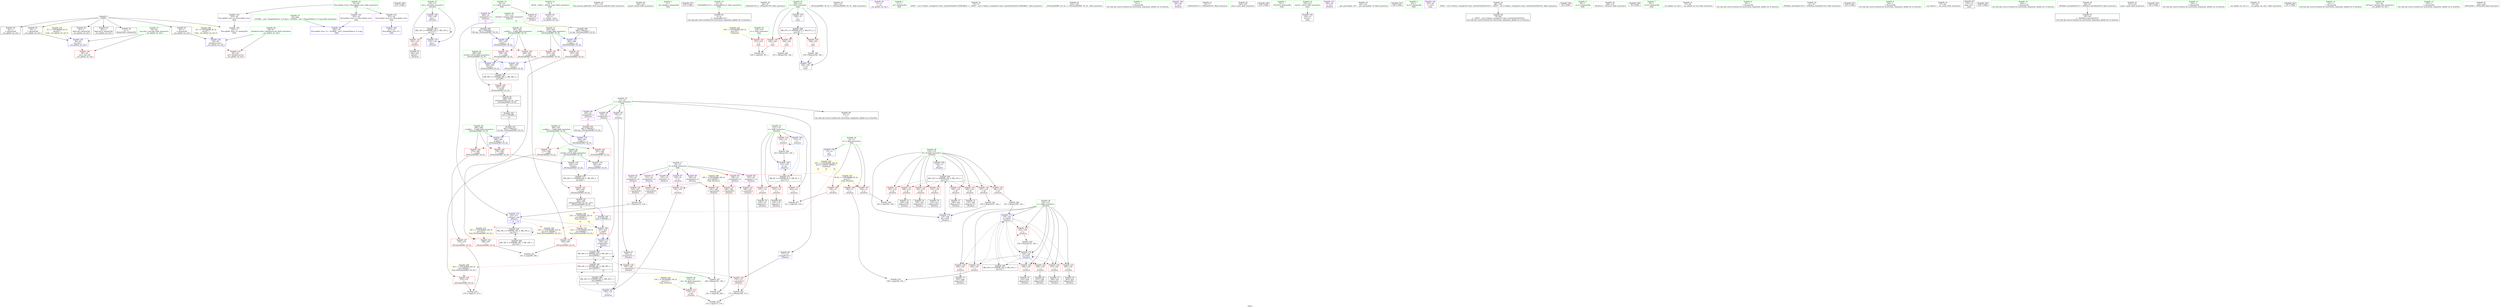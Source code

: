 digraph "SVFG" {
	label="SVFG";

	Node0x55adc8c006b0 [shape=record,color=grey,label="{NodeID: 0\nNullPtr}"];
	Node0x55adc8c006b0 -> Node0x55adc8c20ee0[style=solid];
	Node0x55adc8c006b0 -> Node0x55adc8c20fe0[style=solid];
	Node0x55adc8c006b0 -> Node0x55adc8c210b0[style=solid];
	Node0x55adc8c006b0 -> Node0x55adc8c21180[style=solid];
	Node0x55adc8c006b0 -> Node0x55adc8c21250[style=solid];
	Node0x55adc8c006b0 -> Node0x55adc8c21320[style=solid];
	Node0x55adc8c006b0 -> Node0x55adc8c27590[style=solid];
	Node0x55adc8c4ee00 [shape=record,color=black,label="{NodeID: 346\n323 = PHI()\n}"];
	Node0x55adc8c385a0 [shape=record,color=black,label="{NodeID: 263\nMR_12V_3 = PHI(MR_12V_5, MR_12V_2, )\npts\{117 \}\n}"];
	Node0x55adc8c385a0 -> Node0x55adc8c24fa0[style=dashed];
	Node0x55adc8c385a0 -> Node0x55adc8c27c40[style=dashed];
	Node0x55adc8c385a0 -> Node0x55adc8c385a0[style=dashed];
	Node0x55adc8c28460 [shape=record,color=blue,label="{NodeID: 180\n291\<--287\n__a.addr\<--__a\n_ZSt3minIiERKT_S2_S2_\n}"];
	Node0x55adc8c28460 -> Node0x55adc8c26a70[style=dashed];
	Node0x55adc8c28460 -> Node0x55adc8c26b40[style=dashed];
	Node0x55adc8c1f6e0 [shape=record,color=purple,label="{NodeID: 97\n194\<--21\narrayidx22\<--t\n_Z5solvev\n}"];
	Node0x55adc8c1f6e0 -> Node0x55adc8c25fe0[style=solid];
	Node0x55adc8c1d660 [shape=record,color=green,label="{NodeID: 14\n4\<--6\n_ZStL8__ioinit\<--_ZStL8__ioinit_field_insensitive\nGlob }"];
	Node0x55adc8c1d660 -> Node0x55adc8c224f0[style=solid];
	Node0x55adc8c202d0 [shape=record,color=red,label="{NodeID: 111\n129\<--112\n\<--i\n_Z5solvev\n}"];
	Node0x55adc8c202d0 -> Node0x55adc8c2e000[style=solid];
	Node0x55adc8c1e3c0 [shape=record,color=green,label="{NodeID: 28\n66\<--67\nehselector.slot\<--ehselector.slot_field_insensitive\n__cxx_global_var_init.1\n}"];
	Node0x55adc8c1e3c0 -> Node0x55adc8c20200[style=solid];
	Node0x55adc8c1e3c0 -> Node0x55adc8c27760[style=solid];
	Node0x55adc8c256f0 [shape=record,color=red,label="{NodeID: 125\n184\<--120\n\<--j\n_Z5solvev\n}"];
	Node0x55adc8c256f0 -> Node0x55adc8c2da00[style=solid];
	Node0x55adc8c1f070 [shape=record,color=green,label="{NodeID: 42\n152\<--153\nllvm.memset.p0i8.i64\<--llvm.memset.p0i8.i64_field_insensitive\n}"];
	Node0x55adc8c26250 [shape=record,color=red,label="{NodeID: 139\n216\<--215\n\<--arrayidx35\n_Z5solvev\n}"];
	Node0x55adc8c26250 -> Node0x55adc8c2ce00[style=solid];
	Node0x55adc8c20ce0 [shape=record,color=green,label="{NodeID: 56\n334\<--335\nprintf\<--printf_field_insensitive\n}"];
	Node0x55adc8c26db0 [shape=record,color=red,label="{NodeID: 153\n298\<--297\n\<--\n_ZSt3minIiERKT_S2_S2_\n}"];
	Node0x55adc8c26db0 -> Node0x55adc8c2d580[style=solid];
	Node0x55adc8c21990 [shape=record,color=black,label="{NodeID: 70\n138\<--137\nidxprom2\<--\n_Z5solvev\n}"];
	Node0x55adc8c2d580 [shape=record,color=grey,label="{NodeID: 250\n301 = cmp(298, 300, )\n}"];
	Node0x55adc8c279d0 [shape=record,color=blue,label="{NodeID: 167\n156\<--155\n\<--\n_Z5solvev\n}"];
	Node0x55adc8c279d0 -> Node0x55adc8c399a0[style=dashed];
	Node0x55adc8c224f0 [shape=record,color=purple,label="{NodeID: 84\n43\<--4\n\<--_ZStL8__ioinit\n__cxx_global_var_init\n}"];
	Node0x55adc8c1c620 [shape=record,color=green,label="{NodeID: 1\n7\<--1\n__dso_handle\<--dummyObj\nGlob }"];
	Node0x55adc8c4eed0 [shape=record,color=black,label="{NodeID: 347\n333 = PHI()\n}"];
	Node0x55adc8c38aa0 [shape=record,color=black,label="{NodeID: 264\nMR_14V_3 = PHI(MR_14V_4, MR_14V_2, )\npts\{119 \}\n}"];
	Node0x55adc8c38aa0 -> Node0x55adc8c25070[style=dashed];
	Node0x55adc8c38aa0 -> Node0x55adc8c25140[style=dashed];
	Node0x55adc8c38aa0 -> Node0x55adc8c25210[style=dashed];
	Node0x55adc8c38aa0 -> Node0x55adc8c252e0[style=dashed];
	Node0x55adc8c38aa0 -> Node0x55adc8c253b0[style=dashed];
	Node0x55adc8c38aa0 -> Node0x55adc8c25480[style=dashed];
	Node0x55adc8c38aa0 -> Node0x55adc8c25550[style=dashed];
	Node0x55adc8c38aa0 -> Node0x55adc8c25620[style=dashed];
	Node0x55adc8c38aa0 -> Node0x55adc8c28050[style=dashed];
	Node0x55adc8c28530 [shape=record,color=blue,label="{NodeID: 181\n293\<--288\n__b.addr\<--__b\n_ZSt3minIiERKT_S2_S2_\n}"];
	Node0x55adc8c28530 -> Node0x55adc8c26c10[style=dashed];
	Node0x55adc8c28530 -> Node0x55adc8c26ce0[style=dashed];
	Node0x55adc8c1f7b0 [shape=record,color=purple,label="{NodeID: 98\n205\<--21\narrayidx29\<--t\n_Z5solvev\n|{<s0>14}}"];
	Node0x55adc8c1f7b0:s0 -> Node0x55adc8c4f280[style=solid,color=red];
	Node0x55adc8c1d720 [shape=record,color=green,label="{NodeID: 15\n8\<--10\n_ZL4taskB5cxx11\<--_ZL4taskB5cxx11_field_insensitive\nGlob }"];
	Node0x55adc8c1d720 -> Node0x55adc8c213f0[style=solid];
	Node0x55adc8c3ca60 [shape=record,color=yellow,style=double,label="{NodeID: 278\n22V_1 = ENCHI(MR_22V_0)\npts\{200000 \}\nFun[_ZSt3minIiERKT_S2_S2_]}"];
	Node0x55adc8c3ca60 -> Node0x55adc8c26e80[style=dashed];
	Node0x55adc8c203a0 [shape=record,color=red,label="{NodeID: 112\n133\<--112\n\<--i\n_Z5solvev\n}"];
	Node0x55adc8c203a0 -> Node0x55adc8c218c0[style=solid];
	Node0x55adc8c1e490 [shape=record,color=green,label="{NodeID: 29\n69\<--70\n_ZNSaIcEC1Ev\<--_ZNSaIcEC1Ev_field_insensitive\n}"];
	Node0x55adc8c3df40 [shape=record,color=yellow,style=double,label="{NodeID: 292\n45V_1 = ENCHI(MR_45V_0)\npts\{319 \}\nFun[main]}"];
	Node0x55adc8c3df40 -> Node0x55adc8c26f50[style=dashed];
	Node0x55adc8c257c0 [shape=record,color=red,label="{NodeID: 126\n197\<--120\n\<--j\n_Z5solvev\n}"];
	Node0x55adc8c257c0 -> Node0x55adc8c21da0[style=solid];
	Node0x55adc8c1f170 [shape=record,color=green,label="{NodeID: 43\n220\<--221\n_ZSt3minIiERKT_S2_S2_\<--_ZSt3minIiERKT_S2_S2__field_insensitive\n}"];
	Node0x55adc8c26320 [shape=record,color=red,label="{NodeID: 140\n225\<--222\n\<--call37\n_Z5solvev\n}"];
	Node0x55adc8c26320 -> Node0x55adc8c27eb0[style=solid];
	Node0x55adc8c20de0 [shape=record,color=green,label="{NodeID: 57\n34\<--346\n_GLOBAL__sub_I_SergeyFedorov_0_0.cpp\<--_GLOBAL__sub_I_SergeyFedorov_0_0.cpp_field_insensitive\n}"];
	Node0x55adc8c20de0 -> Node0x55adc8c27490[style=solid];
	Node0x55adc8c26e80 [shape=record,color=red,label="{NodeID: 154\n300\<--299\n\<--\n_ZSt3minIiERKT_S2_S2_\n}"];
	Node0x55adc8c26e80 -> Node0x55adc8c2d580[style=solid];
	Node0x55adc8c21a60 [shape=record,color=black,label="{NodeID: 71\n166\<--165\nidxprom10\<--\n_Z5solvev\n}"];
	Node0x55adc8c2d700 [shape=record,color=grey,label="{NodeID: 251\n328 = cmp(326, 327, )\n}"];
	Node0x55adc8c27aa0 [shape=record,color=blue,label="{NodeID: 168\n116\<--149\nwin\<--\n_Z5solvev\n}"];
	Node0x55adc8c27aa0 -> Node0x55adc8c385a0[style=dashed];
	Node0x55adc8c225c0 [shape=record,color=purple,label="{NodeID: 85\n71\<--11\n\<--.str\n__cxx_global_var_init.1\n}"];
	Node0x55adc8c1c6b0 [shape=record,color=green,label="{NodeID: 2\n11\<--1\n.str\<--dummyObj\nGlob }"];
	Node0x55adc8c4efa0 [shape=record,color=black,label="{NodeID: 348\n287 = PHI(208, )\n0th arg _ZSt3minIiERKT_S2_S2_ }"];
	Node0x55adc8c4efa0 -> Node0x55adc8c28460[style=solid];
	Node0x55adc8c38fa0 [shape=record,color=black,label="{NodeID: 265\nMR_16V_2 = PHI(MR_16V_4, MR_16V_1, )\npts\{121 \}\n}"];
	Node0x55adc8c38fa0 -> Node0x55adc8c27d10[style=dashed];
	Node0x55adc8c28600 [shape=record,color=blue,label="{NodeID: 182\n289\<--303\nretval\<--\n_ZSt3minIiERKT_S2_S2_\n}"];
	Node0x55adc8c28600 -> Node0x55adc8c37ba0[style=dashed];
	Node0x55adc8c1f880 [shape=record,color=purple,label="{NodeID: 99\n228\<--21\narrayidx39\<--t\n_Z5solvev\n}"];
	Node0x55adc8c1f880 -> Node0x55adc8c27eb0[style=solid];
	Node0x55adc8c1d820 [shape=record,color=green,label="{NodeID: 16\n13\<--15\nn\<--n_field_insensitive\nGlob }"];
	Node0x55adc8c1d820 -> Node0x55adc8c1fec0[style=solid];
	Node0x55adc8c1d820 -> Node0x55adc8c1ff90[style=solid];
	Node0x55adc8c1d820 -> Node0x55adc8c20060[style=solid];
	Node0x55adc8c1d820 -> Node0x55adc8c27290[style=solid];
	Node0x55adc8c3cb40 [shape=record,color=yellow,style=double,label="{NodeID: 279\n2V_1 = ENCHI(MR_2V_0)\npts\{65 \}\nFun[__cxx_global_var_init.1]}"];
	Node0x55adc8c3cb40 -> Node0x55adc8c27690[style=dashed];
	Node0x55adc8c20470 [shape=record,color=red,label="{NodeID: 113\n137\<--112\n\<--i\n_Z5solvev\n}"];
	Node0x55adc8c20470 -> Node0x55adc8c21990[style=solid];
	Node0x55adc8c1e590 [shape=record,color=green,label="{NodeID: 30\n73\<--74\n_ZNSt7__cxx1112basic_stringIcSt11char_traitsIcESaIcEEC1EPKcRKS3_\<--_ZNSt7__cxx1112basic_stringIcSt11char_traitsIcESaIcEEC1EPKcRKS3__field_insensitive\n}"];
	Node0x55adc8c25890 [shape=record,color=red,label="{NodeID: 127\n203\<--120\n\<--j\n_Z5solvev\n}"];
	Node0x55adc8c25890 -> Node0x55adc8c21e70[style=solid];
	Node0x55adc8c1f270 [shape=record,color=green,label="{NodeID: 44\n223\<--224\n_ZSt3maxIiERKT_S2_S2_\<--_ZSt3maxIiERKT_S2_S2__field_insensitive\n}"];
	Node0x55adc8c263f0 [shape=record,color=red,label="{NodeID: 141\n284\<--264\n\<--retval\n_ZSt3maxIiERKT_S2_S2_\n}"];
	Node0x55adc8c263f0 -> Node0x55adc8c22350[style=solid];
	Node0x55adc8c20ee0 [shape=record,color=black,label="{NodeID: 58\n2\<--3\ndummyVal\<--dummyVal\n}"];
	Node0x55adc8c26f50 [shape=record,color=red,label="{NodeID: 155\n327\<--318\n\<--n\nmain\n}"];
	Node0x55adc8c26f50 -> Node0x55adc8c2d700[style=solid];
	Node0x55adc8c21b30 [shape=record,color=black,label="{NodeID: 72\n170\<--169\nidxprom12\<--\n_Z5solvev\n}"];
	Node0x55adc8c2d880 [shape=record,color=grey,label="{NodeID: 252\n175 = cmp(173, 174, )\n}"];
	Node0x55adc8c27b70 [shape=record,color=blue,label="{NodeID: 169\n118\<--14\ni6\<--\n_Z5solvev\n}"];
	Node0x55adc8c27b70 -> Node0x55adc8c38aa0[style=dashed];
	Node0x55adc8c22690 [shape=record,color=purple,label="{NodeID: 86\n135\<--16\narrayidx\<--d\n_Z5solvev\n}"];
	Node0x55adc8c1c740 [shape=record,color=green,label="{NodeID: 3\n14\<--1\n\<--dummyObj\nCan only get source location for instruction, argument, global var or function.}"];
	Node0x55adc8c4f140 [shape=record,color=black,label="{NodeID: 349\n288 = PHI(122, )\n1st arg _ZSt3minIiERKT_S2_S2_ }"];
	Node0x55adc8c4f140 -> Node0x55adc8c28530[style=solid];
	Node0x55adc8c394a0 [shape=record,color=black,label="{NodeID: 266\nMR_18V_2 = PHI(MR_18V_3, MR_18V_1, )\npts\{123 \}\n}"];
	Node0x55adc8c394a0 -> Node0x55adc8c371a0[style=dashed];
	Node0x55adc8c286d0 [shape=record,color=blue,label="{NodeID: 183\n289\<--306\nretval\<--\n_ZSt3minIiERKT_S2_S2_\n}"];
	Node0x55adc8c286d0 -> Node0x55adc8c37ba0[style=dashed];
	Node0x55adc8c1f950 [shape=record,color=purple,label="{NodeID: 100\n244\<--26\n\<--.str.2\n_Z5solvev\n}"];
	Node0x55adc8c1d920 [shape=record,color=green,label="{NodeID: 17\n16\<--18\nd\<--d_field_insensitive\nGlob }"];
	Node0x55adc8c1d920 -> Node0x55adc8c22690[style=solid];
	Node0x55adc8c1d920 -> Node0x55adc8c22760[style=solid];
	Node0x55adc8c1d920 -> Node0x55adc8c22830[style=solid];
	Node0x55adc8c1d920 -> Node0x55adc8c22900[style=solid];
	Node0x55adc8c1d920 -> Node0x55adc8c229d0[style=solid];
	Node0x55adc8c1d920 -> Node0x55adc8c22aa0[style=solid];
	Node0x55adc8c1d920 -> Node0x55adc8c22b70[style=solid];
	Node0x55adc8c3cc50 [shape=record,color=yellow,style=double,label="{NodeID: 280\n4V_1 = ENCHI(MR_4V_0)\npts\{67 \}\nFun[__cxx_global_var_init.1]}"];
	Node0x55adc8c3cc50 -> Node0x55adc8c27760[style=dashed];
	Node0x55adc8c20540 [shape=record,color=red,label="{NodeID: 114\n142\<--112\n\<--i\n_Z5solvev\n}"];
	Node0x55adc8c20540 -> Node0x55adc8c2d280[style=solid];
	Node0x55adc8c1e690 [shape=record,color=green,label="{NodeID: 31\n76\<--77\n_ZNSaIcED1Ev\<--_ZNSaIcED1Ev_field_insensitive\n}"];
	Node0x55adc8c25960 [shape=record,color=red,label="{NodeID: 128\n206\<--120\n\<--j\n_Z5solvev\n}"];
	Node0x55adc8c25960 -> Node0x55adc8c21f40[style=solid];
	Node0x55adc8c1f370 [shape=record,color=green,label="{NodeID: 45\n246\<--247\nputs\<--puts_field_insensitive\n}"];
	Node0x55adc8c264c0 [shape=record,color=red,label="{NodeID: 142\n272\<--266\n\<--__a.addr\n_ZSt3maxIiERKT_S2_S2_\n}"];
	Node0x55adc8c264c0 -> Node0x55adc8c26800[style=solid];
	Node0x55adc8c20fe0 [shape=record,color=black,label="{NodeID: 59\n82\<--3\n\<--dummyVal\n__cxx_global_var_init.1\n}"];
	Node0x55adc8c27020 [shape=record,color=red,label="{NodeID: 156\n326\<--320\n\<--i\nmain\n}"];
	Node0x55adc8c27020 -> Node0x55adc8c2d700[style=solid];
	Node0x55adc8c21c00 [shape=record,color=black,label="{NodeID: 73\n189\<--188\nidxprom19\<--\n_Z5solvev\n}"];
	Node0x55adc8c4cef0 [shape=record,color=black,label="{NodeID: 336\n124 = PHI()\n}"];
	Node0x55adc8c2da00 [shape=record,color=grey,label="{NodeID: 253\n186 = cmp(184, 185, )\n}"];
	Node0x55adc8c27c40 [shape=record,color=blue,label="{NodeID: 170\n116\<--178\nwin\<--\n_Z5solvev\n}"];
	Node0x55adc8c27c40 -> Node0x55adc8c385a0[style=dashed];
	Node0x55adc8c22760 [shape=record,color=purple,label="{NodeID: 87\n154\<--16\n\<--d\n_Z5solvev\n}"];
	Node0x55adc8c22760 -> Node0x55adc8c25ca0[style=solid];
	Node0x55adc8c1c7d0 [shape=record,color=green,label="{NodeID: 4\n25\<--1\n_ZSt3cin\<--dummyObj\nGlob }"];
	Node0x55adc8c4f280 [shape=record,color=black,label="{NodeID: 350\n262 = PHI(205, )\n0th arg _ZSt3maxIiERKT_S2_S2_ }"];
	Node0x55adc8c4f280 -> Node0x55adc8c28120[style=solid];
	Node0x55adc8c399a0 [shape=record,color=black,label="{NodeID: 267\nMR_24V_3 = PHI(MR_24V_4, MR_24V_2, )\npts\{240000 \}\n|{|<s2>19}}"];
	Node0x55adc8c399a0 -> Node0x55adc8c25e40[style=dashed];
	Node0x55adc8c399a0 -> Node0x55adc8c376a0[style=dashed];
	Node0x55adc8c399a0:s2 -> Node0x55adc8c3a3a0[style=dashed,color=blue];
	Node0x55adc8c287a0 [shape=record,color=blue,label="{NodeID: 184\n316\<--14\nretval\<--\nmain\n}"];
	Node0x55adc8c1fa20 [shape=record,color=purple,label="{NodeID: 101\n249\<--28\n\<--.str.3\n_Z5solvev\n}"];
	Node0x55adc8c1da20 [shape=record,color=green,label="{NodeID: 18\n19\<--20\nl\<--l_field_insensitive\nGlob }"];
	Node0x55adc8c1da20 -> Node0x55adc8c22c40[style=solid];
	Node0x55adc8c1da20 -> Node0x55adc8c22d10[style=solid];
	Node0x55adc8c3cd30 [shape=record,color=yellow,style=double,label="{NodeID: 281\n6V_1 = ENCHI(MR_6V_0)\npts\{15 \}\nFun[_Z5solvev]}"];
	Node0x55adc8c3cd30 -> Node0x55adc8c1fec0[style=dashed];
	Node0x55adc8c3cd30 -> Node0x55adc8c1ff90[style=dashed];
	Node0x55adc8c3cd30 -> Node0x55adc8c20060[style=dashed];
	Node0x55adc8c24ed0 [shape=record,color=red,label="{NodeID: 115\n174\<--114\n\<--fin\n_Z5solvev\n}"];
	Node0x55adc8c24ed0 -> Node0x55adc8c2d880[style=solid];
	Node0x55adc8c1e790 [shape=record,color=green,label="{NodeID: 32\n100\<--101\n__gxx_personality_v0\<--__gxx_personality_v0_field_insensitive\n}"];
	Node0x55adc8c3e1e0 [shape=record,color=yellow,style=double,label="{NodeID: 295\n50V_1 = ENCHI(MR_50V_0)\npts\{15 180000 200000 \}\nFun[main]|{<s0>19|<s1>19|<s2>19}}"];
	Node0x55adc8c3e1e0:s0 -> Node0x55adc8c3cd30[style=dashed,color=red];
	Node0x55adc8c3e1e0:s1 -> Node0x55adc8c3db90[style=dashed,color=red];
	Node0x55adc8c3e1e0:s2 -> Node0x55adc8c3dc70[style=dashed,color=red];
	Node0x55adc8c25a30 [shape=record,color=red,label="{NodeID: 129\n209\<--120\n\<--j\n_Z5solvev\n}"];
	Node0x55adc8c25a30 -> Node0x55adc8c22010[style=solid];
	Node0x55adc8c1f470 [shape=record,color=green,label="{NodeID: 46\n264\<--265\nretval\<--retval_field_insensitive\n_ZSt3maxIiERKT_S2_S2_\n}"];
	Node0x55adc8c1f470 -> Node0x55adc8c263f0[style=solid];
	Node0x55adc8c1f470 -> Node0x55adc8c282c0[style=solid];
	Node0x55adc8c1f470 -> Node0x55adc8c28390[style=solid];
	Node0x55adc8c26590 [shape=record,color=red,label="{NodeID: 143\n281\<--266\n\<--__a.addr\n_ZSt3maxIiERKT_S2_S2_\n}"];
	Node0x55adc8c26590 -> Node0x55adc8c28390[style=solid];
	Node0x55adc8c210b0 [shape=record,color=black,label="{NodeID: 60\n83\<--3\n\<--dummyVal\n__cxx_global_var_init.1\n}"];
	Node0x55adc8c210b0 -> Node0x55adc8c27690[style=solid];
	Node0x55adc8c270f0 [shape=record,color=red,label="{NodeID: 157\n330\<--320\n\<--i\nmain\n}"];
	Node0x55adc8c270f0 -> Node0x55adc8c2cc80[style=solid];
	Node0x55adc8c21cd0 [shape=record,color=black,label="{NodeID: 74\n193\<--192\nidxprom21\<--\n_Z5solvev\n}"];
	Node0x55adc8c4e3b0 [shape=record,color=black,label="{NodeID: 337\n136 = PHI()\n}"];
	Node0x55adc8c2db80 [shape=record,color=grey,label="{NodeID: 254\n276 = cmp(273, 275, )\n}"];
	Node0x55adc8c27d10 [shape=record,color=blue,label="{NodeID: 171\n120\<--181\nj\<--add15\n_Z5solvev\n}"];
	Node0x55adc8c27d10 -> Node0x55adc8c256f0[style=dashed];
	Node0x55adc8c27d10 -> Node0x55adc8c257c0[style=dashed];
	Node0x55adc8c27d10 -> Node0x55adc8c25890[style=dashed];
	Node0x55adc8c27d10 -> Node0x55adc8c25960[style=dashed];
	Node0x55adc8c27d10 -> Node0x55adc8c25a30[style=dashed];
	Node0x55adc8c27d10 -> Node0x55adc8c25b00[style=dashed];
	Node0x55adc8c27d10 -> Node0x55adc8c25bd0[style=dashed];
	Node0x55adc8c27d10 -> Node0x55adc8c27f80[style=dashed];
	Node0x55adc8c27d10 -> Node0x55adc8c38fa0[style=dashed];
	Node0x55adc8c22830 [shape=record,color=purple,label="{NodeID: 88\n167\<--16\narrayidx11\<--d\n_Z5solvev\n}"];
	Node0x55adc8c22830 -> Node0x55adc8c25d70[style=solid];
	Node0x55adc8c1d120 [shape=record,color=green,label="{NodeID: 5\n26\<--1\n.str.2\<--dummyObj\nGlob }"];
	Node0x55adc8c4f3c0 [shape=record,color=black,label="{NodeID: 351\n263 = PHI(219, )\n1st arg _ZSt3maxIiERKT_S2_S2_ }"];
	Node0x55adc8c4f3c0 -> Node0x55adc8c281f0[style=solid];
	Node0x55adc8c39ea0 [shape=record,color=black,label="{NodeID: 268\nMR_47V_3 = PHI(MR_47V_4, MR_47V_2, )\npts\{321 \}\n}"];
	Node0x55adc8c39ea0 -> Node0x55adc8c27020[style=dashed];
	Node0x55adc8c39ea0 -> Node0x55adc8c270f0[style=dashed];
	Node0x55adc8c39ea0 -> Node0x55adc8c271c0[style=dashed];
	Node0x55adc8c39ea0 -> Node0x55adc8c28940[style=dashed];
	Node0x55adc8c28870 [shape=record,color=blue,label="{NodeID: 185\n320\<--14\ni\<--\nmain\n}"];
	Node0x55adc8c28870 -> Node0x55adc8c39ea0[style=dashed];
	Node0x55adc8c1faf0 [shape=record,color=purple,label="{NodeID: 102\n332\<--30\n\<--.str.4\nmain\n}"];
	Node0x55adc8c1db20 [shape=record,color=green,label="{NodeID: 19\n21\<--24\nt\<--t_field_insensitive\nGlob }"];
	Node0x55adc8c1db20 -> Node0x55adc8c215c0[style=solid];
	Node0x55adc8c1db20 -> Node0x55adc8c22de0[style=solid];
	Node0x55adc8c1db20 -> Node0x55adc8c1f610[style=solid];
	Node0x55adc8c1db20 -> Node0x55adc8c1f6e0[style=solid];
	Node0x55adc8c1db20 -> Node0x55adc8c1f7b0[style=solid];
	Node0x55adc8c1db20 -> Node0x55adc8c1f880[style=solid];
	Node0x55adc8c24fa0 [shape=record,color=red,label="{NodeID: 116\n241\<--116\n\<--win\n_Z5solvev\n}"];
	Node0x55adc8c24fa0 -> Node0x55adc8c22280[style=solid];
	Node0x55adc8c1e890 [shape=record,color=green,label="{NodeID: 33\n80\<--106\n_ZNSt7__cxx1112basic_stringIcSt11char_traitsIcESaIcEED1Ev\<--_ZNSt7__cxx1112basic_stringIcSt11char_traitsIcESaIcEED1Ev_field_insensitive\n}"];
	Node0x55adc8c1e890 -> Node0x55adc8c217c0[style=solid];
	Node0x55adc8c25b00 [shape=record,color=red,label="{NodeID: 130\n226\<--120\n\<--j\n_Z5solvev\n}"];
	Node0x55adc8c25b00 -> Node0x55adc8c221b0[style=solid];
	Node0x55adc8c1f540 [shape=record,color=green,label="{NodeID: 47\n266\<--267\n__a.addr\<--__a.addr_field_insensitive\n_ZSt3maxIiERKT_S2_S2_\n}"];
	Node0x55adc8c1f540 -> Node0x55adc8c264c0[style=solid];
	Node0x55adc8c1f540 -> Node0x55adc8c26590[style=solid];
	Node0x55adc8c1f540 -> Node0x55adc8c28120[style=solid];
	Node0x55adc8c26660 [shape=record,color=red,label="{NodeID: 144\n274\<--268\n\<--__b.addr\n_ZSt3maxIiERKT_S2_S2_\n}"];
	Node0x55adc8c26660 -> Node0x55adc8c268d0[style=solid];
	Node0x55adc8c21180 [shape=record,color=black,label="{NodeID: 61\n85\<--3\n\<--dummyVal\n__cxx_global_var_init.1\n}"];
	Node0x55adc8c21180 -> Node0x55adc8c27760[style=solid];
	Node0x55adc8c2c800 [shape=record,color=grey,label="{NodeID: 241\n238 = Binary(237, 144, )\n}"];
	Node0x55adc8c2c800 -> Node0x55adc8c28050[style=solid];
	Node0x55adc8c271c0 [shape=record,color=red,label="{NodeID: 158\n338\<--320\n\<--i\nmain\n}"];
	Node0x55adc8c271c0 -> Node0x55adc8c2cf80[style=solid];
	Node0x55adc8c21da0 [shape=record,color=black,label="{NodeID: 75\n198\<--197\nidxprom24\<--\n_Z5solvev\n}"];
	Node0x55adc8c4e510 [shape=record,color=black,label="{NodeID: 338\n44 = PHI()\n}"];
	Node0x55adc8c2dd00 [shape=record,color=grey,label="{NodeID: 255\n201 = cmp(196, 200, )\n}"];
	Node0x55adc8c27de0 [shape=record,color=blue,label="{NodeID: 172\n122\<--217\nref.tmp\<--sub\n_Z5solvev\n|{|<s2>13|<s3>14}}"];
	Node0x55adc8c27de0 -> Node0x55adc8c26320[style=dashed];
	Node0x55adc8c27de0 -> Node0x55adc8c371a0[style=dashed];
	Node0x55adc8c27de0:s2 -> Node0x55adc8c3bca0[style=dashed,color=red];
	Node0x55adc8c27de0:s3 -> Node0x55adc8c3e6d0[style=dashed,color=red];
	Node0x55adc8c22900 [shape=record,color=purple,label="{NodeID: 89\n190\<--16\narrayidx20\<--d\n_Z5solvev\n}"];
	Node0x55adc8c22900 -> Node0x55adc8c25f10[style=solid];
	Node0x55adc8c1d1b0 [shape=record,color=green,label="{NodeID: 6\n28\<--1\n.str.3\<--dummyObj\nGlob }"];
	Node0x55adc8c3a3a0 [shape=record,color=black,label="{NodeID: 269\nMR_24V_2 = PHI(MR_24V_3, MR_24V_1, )\npts\{240000 \}\n|{<s0>19}}"];
	Node0x55adc8c3a3a0:s0 -> Node0x55adc8c279d0[style=dashed,color=red];
	Node0x55adc8c28940 [shape=record,color=blue,label="{NodeID: 186\n320\<--339\ni\<--inc\nmain\n}"];
	Node0x55adc8c28940 -> Node0x55adc8c39ea0[style=dashed];
	Node0x55adc8c1fbc0 [shape=record,color=purple,label="{NodeID: 103\n351\<--32\nllvm.global_ctors_0\<--llvm.global_ctors\nGlob }"];
	Node0x55adc8c1fbc0 -> Node0x55adc8c27390[style=solid];
	Node0x55adc8c1dc20 [shape=record,color=green,label="{NodeID: 20\n32\<--36\nllvm.global_ctors\<--llvm.global_ctors_field_insensitive\nGlob }"];
	Node0x55adc8c1dc20 -> Node0x55adc8c1fbc0[style=solid];
	Node0x55adc8c1dc20 -> Node0x55adc8c1fcc0[style=solid];
	Node0x55adc8c1dc20 -> Node0x55adc8c1fdc0[style=solid];
	Node0x55adc8c3d730 [shape=record,color=yellow,style=double,label="{NodeID: 283\n10V_1 = ENCHI(MR_10V_0)\npts\{115 \}\nFun[_Z5solvev]}"];
	Node0x55adc8c3d730 -> Node0x55adc8c24ed0[style=dashed];
	Node0x55adc8c25070 [shape=record,color=red,label="{NodeID: 117\n161\<--118\n\<--i6\n_Z5solvev\n}"];
	Node0x55adc8c25070 -> Node0x55adc8c2de80[style=solid];
	Node0x55adc8c1e990 [shape=record,color=green,label="{NodeID: 34\n109\<--110\n_Z5solvev\<--_Z5solvev_field_insensitive\n}"];
	Node0x55adc8c25bd0 [shape=record,color=red,label="{NodeID: 131\n232\<--120\n\<--j\n_Z5solvev\n}"];
	Node0x55adc8c25bd0 -> Node0x55adc8c2c980[style=solid];
	Node0x55adc8c20630 [shape=record,color=green,label="{NodeID: 48\n268\<--269\n__b.addr\<--__b.addr_field_insensitive\n_ZSt3maxIiERKT_S2_S2_\n}"];
	Node0x55adc8c20630 -> Node0x55adc8c26660[style=solid];
	Node0x55adc8c20630 -> Node0x55adc8c26730[style=solid];
	Node0x55adc8c20630 -> Node0x55adc8c281f0[style=solid];
	Node0x55adc8c26730 [shape=record,color=red,label="{NodeID: 145\n278\<--268\n\<--__b.addr\n_ZSt3maxIiERKT_S2_S2_\n}"];
	Node0x55adc8c26730 -> Node0x55adc8c282c0[style=solid];
	Node0x55adc8c21250 [shape=record,color=black,label="{NodeID: 62\n91\<--3\nlpad.val\<--dummyVal\n__cxx_global_var_init.1\n}"];
	Node0x55adc8c2c980 [shape=record,color=grey,label="{NodeID: 242\n233 = Binary(232, 144, )\n}"];
	Node0x55adc8c2c980 -> Node0x55adc8c27f80[style=solid];
	Node0x55adc8c27290 [shape=record,color=blue,label="{NodeID: 159\n13\<--14\nn\<--\nGlob }"];
	Node0x55adc8c27290 -> Node0x55adc8c3e1e0[style=dashed];
	Node0x55adc8c21e70 [shape=record,color=black,label="{NodeID: 76\n204\<--203\nidxprom28\<--\n_Z5solvev\n}"];
	Node0x55adc8c4e5e0 [shape=record,color=black,label="{NodeID: 339\n78 = PHI()\n}"];
	Node0x55adc8c2de80 [shape=record,color=grey,label="{NodeID: 256\n163 = cmp(161, 162, )\n}"];
	Node0x55adc8c27eb0 [shape=record,color=blue,label="{NodeID: 173\n228\<--225\narrayidx39\<--\n_Z5solvev\n}"];
	Node0x55adc8c27eb0 -> Node0x55adc8c376a0[style=dashed];
	Node0x55adc8c229d0 [shape=record,color=purple,label="{NodeID: 90\n199\<--16\narrayidx25\<--d\n_Z5solvev\n}"];
	Node0x55adc8c229d0 -> Node0x55adc8c260b0[style=solid];
	Node0x55adc8c1d240 [shape=record,color=green,label="{NodeID: 7\n30\<--1\n.str.4\<--dummyObj\nGlob }"];
	Node0x55adc8c3a8a0 [shape=record,color=black,label="{NodeID: 270\nMR_26V_3 = PHI(MR_26V_4, MR_26V_2, )\npts\{265 \}\n}"];
	Node0x55adc8c3a8a0 -> Node0x55adc8c263f0[style=dashed];
	Node0x55adc8c1fcc0 [shape=record,color=purple,label="{NodeID: 104\n352\<--32\nllvm.global_ctors_1\<--llvm.global_ctors\nGlob }"];
	Node0x55adc8c1fcc0 -> Node0x55adc8c27490[style=solid];
	Node0x55adc8c1dd20 [shape=record,color=green,label="{NodeID: 21\n37\<--38\n__cxx_global_var_init\<--__cxx_global_var_init_field_insensitive\n}"];
	Node0x55adc8c25140 [shape=record,color=red,label="{NodeID: 118\n165\<--118\n\<--i6\n_Z5solvev\n}"];
	Node0x55adc8c25140 -> Node0x55adc8c21a60[style=solid];
	Node0x55adc8c1ea90 [shape=record,color=green,label="{NodeID: 35\n112\<--113\ni\<--i_field_insensitive\n_Z5solvev\n}"];
	Node0x55adc8c1ea90 -> Node0x55adc8c202d0[style=solid];
	Node0x55adc8c1ea90 -> Node0x55adc8c203a0[style=solid];
	Node0x55adc8c1ea90 -> Node0x55adc8c20470[style=solid];
	Node0x55adc8c1ea90 -> Node0x55adc8c20540[style=solid];
	Node0x55adc8c1ea90 -> Node0x55adc8c27830[style=solid];
	Node0x55adc8c1ea90 -> Node0x55adc8c27900[style=solid];
	Node0x55adc8c25ca0 [shape=record,color=red,label="{NodeID: 132\n155\<--154\n\<--\n_Z5solvev\n}"];
	Node0x55adc8c25ca0 -> Node0x55adc8c279d0[style=solid];
	Node0x55adc8c20700 [shape=record,color=green,label="{NodeID: 49\n289\<--290\nretval\<--retval_field_insensitive\n_ZSt3minIiERKT_S2_S2_\n}"];
	Node0x55adc8c20700 -> Node0x55adc8c269a0[style=solid];
	Node0x55adc8c20700 -> Node0x55adc8c28600[style=solid];
	Node0x55adc8c20700 -> Node0x55adc8c286d0[style=solid];
	Node0x55adc8c26800 [shape=record,color=red,label="{NodeID: 146\n273\<--272\n\<--\n_ZSt3maxIiERKT_S2_S2_\n}"];
	Node0x55adc8c26800 -> Node0x55adc8c2db80[style=solid];
	Node0x55adc8c21320 [shape=record,color=black,label="{NodeID: 63\n92\<--3\nlpad.val1\<--dummyVal\n__cxx_global_var_init.1\n}"];
	Node0x55adc8c2cb00 [shape=record,color=grey,label="{NodeID: 243\n173 = Binary(168, 172, )\n}"];
	Node0x55adc8c2cb00 -> Node0x55adc8c2d880[style=solid];
	Node0x55adc8c27390 [shape=record,color=blue,label="{NodeID: 160\n351\<--33\nllvm.global_ctors_0\<--\nGlob }"];
	Node0x55adc8c21f40 [shape=record,color=black,label="{NodeID: 77\n207\<--206\nidxprom30\<--\n_Z5solvev\n}"];
	Node0x55adc8c4e6b0 [shape=record,color=black,label="{NodeID: 340\n222 = PHI(261, )\n}"];
	Node0x55adc8c4e6b0 -> Node0x55adc8c26320[style=solid];
	Node0x55adc8c2e000 [shape=record,color=grey,label="{NodeID: 257\n131 = cmp(129, 130, )\n}"];
	Node0x55adc8c27f80 [shape=record,color=blue,label="{NodeID: 174\n120\<--233\nj\<--inc42\n_Z5solvev\n}"];
	Node0x55adc8c27f80 -> Node0x55adc8c256f0[style=dashed];
	Node0x55adc8c27f80 -> Node0x55adc8c257c0[style=dashed];
	Node0x55adc8c27f80 -> Node0x55adc8c25890[style=dashed];
	Node0x55adc8c27f80 -> Node0x55adc8c25960[style=dashed];
	Node0x55adc8c27f80 -> Node0x55adc8c25a30[style=dashed];
	Node0x55adc8c27f80 -> Node0x55adc8c25b00[style=dashed];
	Node0x55adc8c27f80 -> Node0x55adc8c25bd0[style=dashed];
	Node0x55adc8c27f80 -> Node0x55adc8c27f80[style=dashed];
	Node0x55adc8c27f80 -> Node0x55adc8c38fa0[style=dashed];
	Node0x55adc8c22aa0 [shape=record,color=purple,label="{NodeID: 91\n211\<--16\narrayidx33\<--d\n_Z5solvev\n}"];
	Node0x55adc8c22aa0 -> Node0x55adc8c26180[style=solid];
	Node0x55adc8c1d2d0 [shape=record,color=green,label="{NodeID: 8\n33\<--1\n\<--dummyObj\nCan only get source location for instruction, argument, global var or function.}"];
	Node0x55adc8c1fdc0 [shape=record,color=purple,label="{NodeID: 105\n353\<--32\nllvm.global_ctors_2\<--llvm.global_ctors\nGlob }"];
	Node0x55adc8c1fdc0 -> Node0x55adc8c27590[style=solid];
	Node0x55adc8c1de20 [shape=record,color=green,label="{NodeID: 22\n41\<--42\n_ZNSt8ios_base4InitC1Ev\<--_ZNSt8ios_base4InitC1Ev_field_insensitive\n}"];
	Node0x55adc8c25210 [shape=record,color=red,label="{NodeID: 119\n169\<--118\n\<--i6\n_Z5solvev\n}"];
	Node0x55adc8c25210 -> Node0x55adc8c21b30[style=solid];
	Node0x55adc8c1eb60 [shape=record,color=green,label="{NodeID: 36\n114\<--115\nfin\<--fin_field_insensitive\n_Z5solvev\n}"];
	Node0x55adc8c1eb60 -> Node0x55adc8c24ed0[style=solid];
	Node0x55adc8c3e5f0 [shape=record,color=yellow,style=double,label="{NodeID: 299\n24V_1 = ENCHI(MR_24V_0)\npts\{240000 \}\nFun[_ZSt3maxIiERKT_S2_S2_]}"];
	Node0x55adc8c3e5f0 -> Node0x55adc8c26800[style=dashed];
	Node0x55adc8c25d70 [shape=record,color=red,label="{NodeID: 133\n168\<--167\n\<--arrayidx11\n_Z5solvev\n}"];
	Node0x55adc8c25d70 -> Node0x55adc8c2cb00[style=solid];
	Node0x55adc8c207d0 [shape=record,color=green,label="{NodeID: 50\n291\<--292\n__a.addr\<--__a.addr_field_insensitive\n_ZSt3minIiERKT_S2_S2_\n}"];
	Node0x55adc8c207d0 -> Node0x55adc8c26a70[style=solid];
	Node0x55adc8c207d0 -> Node0x55adc8c26b40[style=solid];
	Node0x55adc8c207d0 -> Node0x55adc8c28460[style=solid];
	Node0x55adc8c268d0 [shape=record,color=red,label="{NodeID: 147\n275\<--274\n\<--\n_ZSt3maxIiERKT_S2_S2_\n}"];
	Node0x55adc8c268d0 -> Node0x55adc8c2db80[style=solid];
	Node0x55adc8c213f0 [shape=record,color=black,label="{NodeID: 64\n9\<--8\n\<--_ZL4taskB5cxx11\nCan only get source location for instruction, argument, global var or function.}"];
	Node0x55adc8c2cc80 [shape=record,color=grey,label="{NodeID: 244\n331 = Binary(330, 144, )\n}"];
	Node0x55adc8c27490 [shape=record,color=blue,label="{NodeID: 161\n352\<--34\nllvm.global_ctors_1\<--_GLOBAL__sub_I_SergeyFedorov_0_0.cpp\nGlob }"];
	Node0x55adc8c22010 [shape=record,color=black,label="{NodeID: 78\n210\<--209\nidxprom32\<--\n_Z5solvev\n}"];
	Node0x55adc8c4e8a0 [shape=record,color=black,label="{NodeID: 341\n245 = PHI()\n}"];
	Node0x55adc8c28050 [shape=record,color=blue,label="{NodeID: 175\n118\<--238\ni6\<--inc45\n_Z5solvev\n}"];
	Node0x55adc8c28050 -> Node0x55adc8c38aa0[style=dashed];
	Node0x55adc8c22b70 [shape=record,color=purple,label="{NodeID: 92\n215\<--16\narrayidx35\<--d\n_Z5solvev\n}"];
	Node0x55adc8c22b70 -> Node0x55adc8c26250[style=solid];
	Node0x55adc8c1d360 [shape=record,color=green,label="{NodeID: 9\n144\<--1\n\<--dummyObj\nCan only get source location for instruction, argument, global var or function.}"];
	Node0x55adc8c1fec0 [shape=record,color=red,label="{NodeID: 106\n130\<--13\n\<--n\n_Z5solvev\n}"];
	Node0x55adc8c1fec0 -> Node0x55adc8c2e000[style=solid];
	Node0x55adc8c1df20 [shape=record,color=green,label="{NodeID: 23\n47\<--48\n__cxa_atexit\<--__cxa_atexit_field_insensitive\n}"];
	Node0x55adc8c252e0 [shape=record,color=red,label="{NodeID: 120\n180\<--118\n\<--i6\n_Z5solvev\n}"];
	Node0x55adc8c252e0 -> Node0x55adc8c2d400[style=solid];
	Node0x55adc8c1ec30 [shape=record,color=green,label="{NodeID: 37\n116\<--117\nwin\<--win_field_insensitive\n_Z5solvev\n}"];
	Node0x55adc8c1ec30 -> Node0x55adc8c24fa0[style=solid];
	Node0x55adc8c1ec30 -> Node0x55adc8c27aa0[style=solid];
	Node0x55adc8c1ec30 -> Node0x55adc8c27c40[style=solid];
	Node0x55adc8c3e6d0 [shape=record,color=yellow,style=double,label="{NodeID: 300\n33V_1 = ENCHI(MR_33V_0)\npts\{123 200000 \}\nFun[_ZSt3maxIiERKT_S2_S2_]}"];
	Node0x55adc8c3e6d0 -> Node0x55adc8c268d0[style=dashed];
	Node0x55adc8c25e40 [shape=record,color=red,label="{NodeID: 134\n172\<--171\n\<--arrayidx13\n_Z5solvev\n}"];
	Node0x55adc8c25e40 -> Node0x55adc8c2cb00[style=solid];
	Node0x55adc8c208a0 [shape=record,color=green,label="{NodeID: 51\n293\<--294\n__b.addr\<--__b.addr_field_insensitive\n_ZSt3minIiERKT_S2_S2_\n}"];
	Node0x55adc8c208a0 -> Node0x55adc8c26c10[style=solid];
	Node0x55adc8c208a0 -> Node0x55adc8c26ce0[style=solid];
	Node0x55adc8c208a0 -> Node0x55adc8c28530[style=solid];
	Node0x55adc8c269a0 [shape=record,color=red,label="{NodeID: 148\n309\<--289\n\<--retval\n_ZSt3minIiERKT_S2_S2_\n}"];
	Node0x55adc8c269a0 -> Node0x55adc8c22420[style=solid];
	Node0x55adc8c214f0 [shape=record,color=black,label="{NodeID: 65\n315\<--14\nmain_ret\<--\nmain\n}"];
	Node0x55adc8c2ce00 [shape=record,color=grey,label="{NodeID: 245\n217 = Binary(212, 216, )\n}"];
	Node0x55adc8c2ce00 -> Node0x55adc8c27de0[style=solid];
	Node0x55adc8c27590 [shape=record,color=blue, style = dotted,label="{NodeID: 162\n353\<--3\nllvm.global_ctors_2\<--dummyVal\nGlob }"];
	Node0x55adc8c220e0 [shape=record,color=black,label="{NodeID: 79\n214\<--213\nidxprom34\<--\n_Z5solvev\n}"];
	Node0x55adc8c4e970 [shape=record,color=black,label="{NodeID: 342\n250 = PHI()\n}"];
	Node0x55adc8c371a0 [shape=record,color=black,label="{NodeID: 259\nMR_18V_3 = PHI(MR_18V_5, MR_18V_2, )\npts\{123 \}\n}"];
	Node0x55adc8c371a0 -> Node0x55adc8c27de0[style=dashed];
	Node0x55adc8c371a0 -> Node0x55adc8c371a0[style=dashed];
	Node0x55adc8c371a0 -> Node0x55adc8c394a0[style=dashed];
	Node0x55adc8c28120 [shape=record,color=blue,label="{NodeID: 176\n266\<--262\n__a.addr\<--__a\n_ZSt3maxIiERKT_S2_S2_\n}"];
	Node0x55adc8c28120 -> Node0x55adc8c264c0[style=dashed];
	Node0x55adc8c28120 -> Node0x55adc8c26590[style=dashed];
	Node0x55adc8c22c40 [shape=record,color=purple,label="{NodeID: 93\n139\<--19\narrayidx3\<--l\n_Z5solvev\n}"];
	Node0x55adc8c1d3f0 [shape=record,color=green,label="{NodeID: 10\n149\<--1\n\<--dummyObj\nCan only get source location for instruction, argument, global var or function.}"];
	Node0x55adc8c3b7a0 [shape=record,color=black,label="{NodeID: 273\nMR_8V_3 = PHI(MR_8V_4, MR_8V_2, )\npts\{113 \}\n}"];
	Node0x55adc8c3b7a0 -> Node0x55adc8c202d0[style=dashed];
	Node0x55adc8c3b7a0 -> Node0x55adc8c203a0[style=dashed];
	Node0x55adc8c3b7a0 -> Node0x55adc8c20470[style=dashed];
	Node0x55adc8c3b7a0 -> Node0x55adc8c20540[style=dashed];
	Node0x55adc8c3b7a0 -> Node0x55adc8c27900[style=dashed];
	Node0x55adc8c1ff90 [shape=record,color=red,label="{NodeID: 107\n162\<--13\n\<--n\n_Z5solvev\n}"];
	Node0x55adc8c1ff90 -> Node0x55adc8c2de80[style=solid];
	Node0x55adc8c1e020 [shape=record,color=green,label="{NodeID: 24\n46\<--52\n_ZNSt8ios_base4InitD1Ev\<--_ZNSt8ios_base4InitD1Ev_field_insensitive\n}"];
	Node0x55adc8c1e020 -> Node0x55adc8c216c0[style=solid];
	Node0x55adc8c253b0 [shape=record,color=red,label="{NodeID: 121\n188\<--118\n\<--i6\n_Z5solvev\n}"];
	Node0x55adc8c253b0 -> Node0x55adc8c21c00[style=solid];
	Node0x55adc8c1ed00 [shape=record,color=green,label="{NodeID: 38\n118\<--119\ni6\<--i6_field_insensitive\n_Z5solvev\n}"];
	Node0x55adc8c1ed00 -> Node0x55adc8c25070[style=solid];
	Node0x55adc8c1ed00 -> Node0x55adc8c25140[style=solid];
	Node0x55adc8c1ed00 -> Node0x55adc8c25210[style=solid];
	Node0x55adc8c1ed00 -> Node0x55adc8c252e0[style=solid];
	Node0x55adc8c1ed00 -> Node0x55adc8c253b0[style=solid];
	Node0x55adc8c1ed00 -> Node0x55adc8c25480[style=solid];
	Node0x55adc8c1ed00 -> Node0x55adc8c25550[style=solid];
	Node0x55adc8c1ed00 -> Node0x55adc8c25620[style=solid];
	Node0x55adc8c1ed00 -> Node0x55adc8c27b70[style=solid];
	Node0x55adc8c1ed00 -> Node0x55adc8c28050[style=solid];
	Node0x55adc8c25f10 [shape=record,color=red,label="{NodeID: 135\n191\<--190\n\<--arrayidx20\n_Z5solvev\n}"];
	Node0x55adc8c25f10 -> Node0x55adc8c2d100[style=solid];
	Node0x55adc8c20970 [shape=record,color=green,label="{NodeID: 52\n313\<--314\nmain\<--main_field_insensitive\n}"];
	Node0x55adc8c26a70 [shape=record,color=red,label="{NodeID: 149\n299\<--291\n\<--__a.addr\n_ZSt3minIiERKT_S2_S2_\n}"];
	Node0x55adc8c26a70 -> Node0x55adc8c26e80[style=solid];
	Node0x55adc8c215c0 [shape=record,color=black,label="{NodeID: 66\n23\<--21\n\<--t\nCan only get source location for instruction, argument, global var or function.}"];
	Node0x55adc8c2cf80 [shape=record,color=grey,label="{NodeID: 246\n339 = Binary(338, 144, )\n}"];
	Node0x55adc8c2cf80 -> Node0x55adc8c28940[style=solid];
	Node0x55adc8c27690 [shape=record,color=blue,label="{NodeID: 163\n64\<--83\nexn.slot\<--\n__cxx_global_var_init.1\n}"];
	Node0x55adc8c27690 -> Node0x55adc8c20130[style=dashed];
	Node0x55adc8c221b0 [shape=record,color=black,label="{NodeID: 80\n227\<--226\nidxprom38\<--\n_Z5solvev\n}"];
	Node0x55adc8c4ea40 [shape=record,color=black,label="{NodeID: 343\n140 = PHI()\n}"];
	Node0x55adc8c376a0 [shape=record,color=black,label="{NodeID: 260\nMR_24V_4 = PHI(MR_24V_6, MR_24V_3, )\npts\{240000 \}\n|{|<s5>14}}"];
	Node0x55adc8c376a0 -> Node0x55adc8c25fe0[style=dashed];
	Node0x55adc8c376a0 -> Node0x55adc8c26320[style=dashed];
	Node0x55adc8c376a0 -> Node0x55adc8c27eb0[style=dashed];
	Node0x55adc8c376a0 -> Node0x55adc8c376a0[style=dashed];
	Node0x55adc8c376a0 -> Node0x55adc8c399a0[style=dashed];
	Node0x55adc8c376a0:s5 -> Node0x55adc8c3e5f0[style=dashed,color=red];
	Node0x55adc8c281f0 [shape=record,color=blue,label="{NodeID: 177\n268\<--263\n__b.addr\<--__b\n_ZSt3maxIiERKT_S2_S2_\n}"];
	Node0x55adc8c281f0 -> Node0x55adc8c26660[style=dashed];
	Node0x55adc8c281f0 -> Node0x55adc8c26730[style=dashed];
	Node0x55adc8c22d10 [shape=record,color=purple,label="{NodeID: 94\n208\<--19\narrayidx31\<--l\n_Z5solvev\n|{<s0>13}}"];
	Node0x55adc8c22d10:s0 -> Node0x55adc8c4efa0[style=solid,color=red];
	Node0x55adc8c1d480 [shape=record,color=green,label="{NodeID: 11\n150\<--1\n\<--dummyObj\nCan only get source location for instruction, argument, global var or function.}"];
	Node0x55adc8c3bca0 [shape=record,color=yellow,style=double,label="{NodeID: 274\n18V_1 = ENCHI(MR_18V_0)\npts\{123 \}\nFun[_ZSt3minIiERKT_S2_S2_]}"];
	Node0x55adc8c3bca0 -> Node0x55adc8c26db0[style=dashed];
	Node0x55adc8c20060 [shape=record,color=red,label="{NodeID: 108\n185\<--13\n\<--n\n_Z5solvev\n}"];
	Node0x55adc8c20060 -> Node0x55adc8c2da00[style=solid];
	Node0x55adc8c1e120 [shape=record,color=green,label="{NodeID: 25\n59\<--60\n__cxx_global_var_init.1\<--__cxx_global_var_init.1_field_insensitive\n}"];
	Node0x55adc8c3db90 [shape=record,color=yellow,style=double,label="{NodeID: 288\n20V_1 = ENCHI(MR_20V_0)\npts\{180000 \}\nFun[_Z5solvev]}"];
	Node0x55adc8c3db90 -> Node0x55adc8c25ca0[style=dashed];
	Node0x55adc8c3db90 -> Node0x55adc8c25d70[style=dashed];
	Node0x55adc8c3db90 -> Node0x55adc8c25f10[style=dashed];
	Node0x55adc8c3db90 -> Node0x55adc8c260b0[style=dashed];
	Node0x55adc8c3db90 -> Node0x55adc8c26180[style=dashed];
	Node0x55adc8c3db90 -> Node0x55adc8c26250[style=dashed];
	Node0x55adc8c25480 [shape=record,color=red,label="{NodeID: 122\n192\<--118\n\<--i6\n_Z5solvev\n}"];
	Node0x55adc8c25480 -> Node0x55adc8c21cd0[style=solid];
	Node0x55adc8c1edd0 [shape=record,color=green,label="{NodeID: 39\n120\<--121\nj\<--j_field_insensitive\n_Z5solvev\n}"];
	Node0x55adc8c1edd0 -> Node0x55adc8c256f0[style=solid];
	Node0x55adc8c1edd0 -> Node0x55adc8c257c0[style=solid];
	Node0x55adc8c1edd0 -> Node0x55adc8c25890[style=solid];
	Node0x55adc8c1edd0 -> Node0x55adc8c25960[style=solid];
	Node0x55adc8c1edd0 -> Node0x55adc8c25a30[style=solid];
	Node0x55adc8c1edd0 -> Node0x55adc8c25b00[style=solid];
	Node0x55adc8c1edd0 -> Node0x55adc8c25bd0[style=solid];
	Node0x55adc8c1edd0 -> Node0x55adc8c27d10[style=solid];
	Node0x55adc8c1edd0 -> Node0x55adc8c27f80[style=solid];
	Node0x55adc8c25fe0 [shape=record,color=red,label="{NodeID: 136\n195\<--194\n\<--arrayidx22\n_Z5solvev\n}"];
	Node0x55adc8c25fe0 -> Node0x55adc8c2d100[style=solid];
	Node0x55adc8c20a70 [shape=record,color=green,label="{NodeID: 53\n316\<--317\nretval\<--retval_field_insensitive\nmain\n}"];
	Node0x55adc8c20a70 -> Node0x55adc8c287a0[style=solid];
	Node0x55adc8c26b40 [shape=record,color=red,label="{NodeID: 150\n306\<--291\n\<--__a.addr\n_ZSt3minIiERKT_S2_S2_\n}"];
	Node0x55adc8c26b40 -> Node0x55adc8c286d0[style=solid];
	Node0x55adc8c216c0 [shape=record,color=black,label="{NodeID: 67\n45\<--46\n\<--_ZNSt8ios_base4InitD1Ev\nCan only get source location for instruction, argument, global var or function.}"];
	Node0x55adc8c2d100 [shape=record,color=grey,label="{NodeID: 247\n196 = Binary(191, 195, )\n}"];
	Node0x55adc8c2d100 -> Node0x55adc8c2dd00[style=solid];
	Node0x55adc8c27760 [shape=record,color=blue,label="{NodeID: 164\n66\<--85\nehselector.slot\<--\n__cxx_global_var_init.1\n}"];
	Node0x55adc8c27760 -> Node0x55adc8c20200[style=dashed];
	Node0x55adc8c22280 [shape=record,color=black,label="{NodeID: 81\n242\<--241\ntobool\<--\n_Z5solvev\n}"];
	Node0x55adc8c4eb10 [shape=record,color=black,label="{NodeID: 344\n147 = PHI()\n}"];
	Node0x55adc8c37ba0 [shape=record,color=black,label="{NodeID: 261\nMR_36V_3 = PHI(MR_36V_4, MR_36V_2, )\npts\{290 \}\n}"];
	Node0x55adc8c37ba0 -> Node0x55adc8c269a0[style=dashed];
	Node0x55adc8c282c0 [shape=record,color=blue,label="{NodeID: 178\n264\<--278\nretval\<--\n_ZSt3maxIiERKT_S2_S2_\n}"];
	Node0x55adc8c282c0 -> Node0x55adc8c3a8a0[style=dashed];
	Node0x55adc8c22de0 [shape=record,color=purple,label="{NodeID: 95\n156\<--21\n\<--t\n_Z5solvev\n}"];
	Node0x55adc8c22de0 -> Node0x55adc8c279d0[style=solid];
	Node0x55adc8c1d510 [shape=record,color=green,label="{NodeID: 12\n151\<--1\n\<--dummyObj\nCan only get source location for instruction, argument, global var or function.}"];
	Node0x55adc8c20130 [shape=record,color=red,label="{NodeID: 109\n89\<--64\nexn\<--exn.slot\n__cxx_global_var_init.1\n}"];
	Node0x55adc8c1e220 [shape=record,color=green,label="{NodeID: 26\n62\<--63\nref.tmp\<--ref.tmp_field_insensitive\n__cxx_global_var_init.1\n}"];
	Node0x55adc8c3dc70 [shape=record,color=yellow,style=double,label="{NodeID: 289\n22V_1 = ENCHI(MR_22V_0)\npts\{200000 \}\nFun[_Z5solvev]|{|<s1>13|<s2>14}}"];
	Node0x55adc8c3dc70 -> Node0x55adc8c26320[style=dashed];
	Node0x55adc8c3dc70:s1 -> Node0x55adc8c3ca60[style=dashed,color=red];
	Node0x55adc8c3dc70:s2 -> Node0x55adc8c3e6d0[style=dashed,color=red];
	Node0x55adc8c25550 [shape=record,color=red,label="{NodeID: 123\n213\<--118\n\<--i6\n_Z5solvev\n}"];
	Node0x55adc8c25550 -> Node0x55adc8c220e0[style=solid];
	Node0x55adc8c1eea0 [shape=record,color=green,label="{NodeID: 40\n122\<--123\nref.tmp\<--ref.tmp_field_insensitive\n_Z5solvev\n|{|<s1>13}}"];
	Node0x55adc8c1eea0 -> Node0x55adc8c27de0[style=solid];
	Node0x55adc8c1eea0:s1 -> Node0x55adc8c4f140[style=solid,color=red];
	Node0x55adc8c260b0 [shape=record,color=red,label="{NodeID: 137\n200\<--199\n\<--arrayidx25\n_Z5solvev\n}"];
	Node0x55adc8c260b0 -> Node0x55adc8c2dd00[style=solid];
	Node0x55adc8c20b40 [shape=record,color=green,label="{NodeID: 54\n318\<--319\nn\<--n_field_insensitive\nmain\n}"];
	Node0x55adc8c20b40 -> Node0x55adc8c26f50[style=solid];
	Node0x55adc8c26c10 [shape=record,color=red,label="{NodeID: 151\n297\<--293\n\<--__b.addr\n_ZSt3minIiERKT_S2_S2_\n}"];
	Node0x55adc8c26c10 -> Node0x55adc8c26db0[style=solid];
	Node0x55adc8c217c0 [shape=record,color=black,label="{NodeID: 68\n79\<--80\n\<--_ZNSt7__cxx1112basic_stringIcSt11char_traitsIcESaIcEED1Ev\nCan only get source location for instruction, argument, global var or function.}"];
	Node0x55adc8c2d280 [shape=record,color=grey,label="{NodeID: 248\n143 = Binary(142, 144, )\n}"];
	Node0x55adc8c2d280 -> Node0x55adc8c27900[style=solid];
	Node0x55adc8c27830 [shape=record,color=blue,label="{NodeID: 165\n112\<--14\ni\<--\n_Z5solvev\n}"];
	Node0x55adc8c27830 -> Node0x55adc8c3b7a0[style=dashed];
	Node0x55adc8c22350 [shape=record,color=black,label="{NodeID: 82\n261\<--284\n_ZSt3maxIiERKT_S2_S2__ret\<--\n_ZSt3maxIiERKT_S2_S2_\n|{<s0>14}}"];
	Node0x55adc8c22350:s0 -> Node0x55adc8c4e6b0[style=solid,color=blue];
	Node0x55adc8c4eca0 [shape=record,color=black,label="{NodeID: 345\n219 = PHI(286, )\n|{<s0>14}}"];
	Node0x55adc8c4eca0:s0 -> Node0x55adc8c4f3c0[style=solid,color=red];
	Node0x55adc8c28390 [shape=record,color=blue,label="{NodeID: 179\n264\<--281\nretval\<--\n_ZSt3maxIiERKT_S2_S2_\n}"];
	Node0x55adc8c28390 -> Node0x55adc8c3a8a0[style=dashed];
	Node0x55adc8c1f610 [shape=record,color=purple,label="{NodeID: 96\n171\<--21\narrayidx13\<--t\n_Z5solvev\n}"];
	Node0x55adc8c1f610 -> Node0x55adc8c25e40[style=solid];
	Node0x55adc8c1d5a0 [shape=record,color=green,label="{NodeID: 13\n178\<--1\n\<--dummyObj\nCan only get source location for instruction, argument, global var or function.}"];
	Node0x55adc8c20200 [shape=record,color=red,label="{NodeID: 110\n90\<--66\nsel\<--ehselector.slot\n__cxx_global_var_init.1\n}"];
	Node0x55adc8c1e2f0 [shape=record,color=green,label="{NodeID: 27\n64\<--65\nexn.slot\<--exn.slot_field_insensitive\n__cxx_global_var_init.1\n}"];
	Node0x55adc8c1e2f0 -> Node0x55adc8c20130[style=solid];
	Node0x55adc8c1e2f0 -> Node0x55adc8c27690[style=solid];
	Node0x55adc8c25620 [shape=record,color=red,label="{NodeID: 124\n237\<--118\n\<--i6\n_Z5solvev\n}"];
	Node0x55adc8c25620 -> Node0x55adc8c2c800[style=solid];
	Node0x55adc8c1ef70 [shape=record,color=green,label="{NodeID: 41\n125\<--126\n_ZNSirsERi\<--_ZNSirsERi_field_insensitive\n}"];
	Node0x55adc8c26180 [shape=record,color=red,label="{NodeID: 138\n212\<--211\n\<--arrayidx33\n_Z5solvev\n}"];
	Node0x55adc8c26180 -> Node0x55adc8c2ce00[style=solid];
	Node0x55adc8c20c10 [shape=record,color=green,label="{NodeID: 55\n320\<--321\ni\<--i_field_insensitive\nmain\n}"];
	Node0x55adc8c20c10 -> Node0x55adc8c27020[style=solid];
	Node0x55adc8c20c10 -> Node0x55adc8c270f0[style=solid];
	Node0x55adc8c20c10 -> Node0x55adc8c271c0[style=solid];
	Node0x55adc8c20c10 -> Node0x55adc8c28870[style=solid];
	Node0x55adc8c20c10 -> Node0x55adc8c28940[style=solid];
	Node0x55adc8c26ce0 [shape=record,color=red,label="{NodeID: 152\n303\<--293\n\<--__b.addr\n_ZSt3minIiERKT_S2_S2_\n}"];
	Node0x55adc8c26ce0 -> Node0x55adc8c28600[style=solid];
	Node0x55adc8c218c0 [shape=record,color=black,label="{NodeID: 69\n134\<--133\nidxprom\<--\n_Z5solvev\n}"];
	Node0x55adc8c2d400 [shape=record,color=grey,label="{NodeID: 249\n181 = Binary(180, 144, )\n}"];
	Node0x55adc8c2d400 -> Node0x55adc8c27d10[style=solid];
	Node0x55adc8c27900 [shape=record,color=blue,label="{NodeID: 166\n112\<--143\ni\<--inc\n_Z5solvev\n}"];
	Node0x55adc8c27900 -> Node0x55adc8c3b7a0[style=dashed];
	Node0x55adc8c22420 [shape=record,color=black,label="{NodeID: 83\n286\<--309\n_ZSt3minIiERKT_S2_S2__ret\<--\n_ZSt3minIiERKT_S2_S2_\n|{<s0>13}}"];
	Node0x55adc8c22420:s0 -> Node0x55adc8c4eca0[style=solid,color=blue];
}
